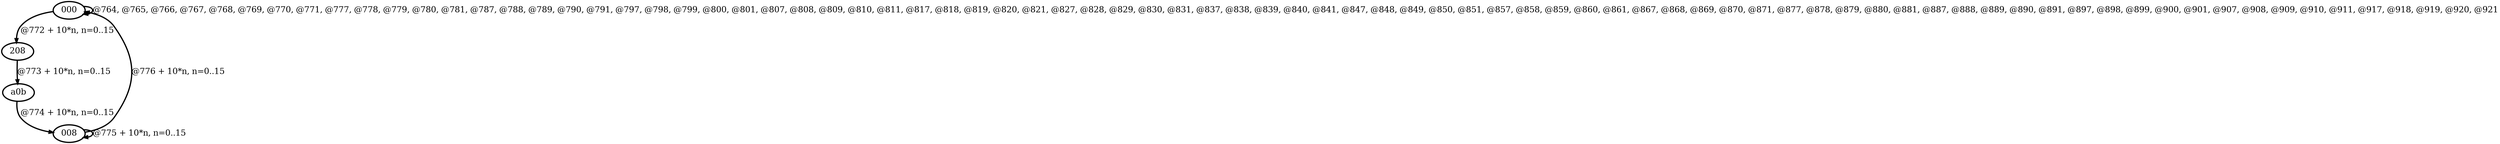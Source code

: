 digraph G {
        node [style=rounded, penwidth=3, fontsize=20, shape=oval];
        "000" -> "000" [label="@764, @765, @766, @767, @768, @769, @770, @771, @777, @778, @779, @780, @781, @787, @788, @789, @790, @791, @797, @798, @799, @800, @801, @807, @808, @809, @810, @811, @817, @818, @819, @820, @821, @827, @828, @829, @830, @831, @837, @838, @839, @840, @841, @847, @848, @849, @850, @851, @857, @858, @859, @860, @861, @867, @868, @869, @870, @871, @877, @878, @879, @880, @881, @887, @888, @889, @890, @891, @897, @898, @899, @900, @901, @907, @908, @909, @910, @911, @917, @918, @919, @920, @921", color=black,arrowsize=1,style=bold,penwidth=3,fontsize=20];
"000" -> "208" [label="@772 + 10*n, n=0..15", color=black,arrowsize=1,style=bold,penwidth=3,fontsize=20];
"208" -> "a0b" [label="@773 + 10*n, n=0..15", color=black,arrowsize=1,style=bold,penwidth=3,fontsize=20];
"a0b" -> "008" [label="@774 + 10*n, n=0..15", color=black,arrowsize=1,style=bold,penwidth=3,fontsize=20];
"008" -> "008" [label="@775 + 10*n, n=0..15", color=black,arrowsize=1,style=bold,penwidth=3,fontsize=20];
"008" -> "000" [label="@776 + 10*n, n=0..15", color=black,arrowsize=1,style=bold,penwidth=3,fontsize=20];
}
